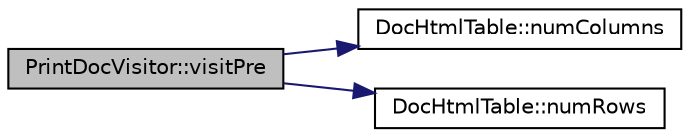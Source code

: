 digraph "PrintDocVisitor::visitPre"
{
 // LATEX_PDF_SIZE
  edge [fontname="Helvetica",fontsize="10",labelfontname="Helvetica",labelfontsize="10"];
  node [fontname="Helvetica",fontsize="10",shape=record];
  rankdir="LR";
  Node1 [label="PrintDocVisitor::visitPre",height=0.2,width=0.4,color="black", fillcolor="grey75", style="filled", fontcolor="black",tooltip=" "];
  Node1 -> Node2 [color="midnightblue",fontsize="10",style="solid",fontname="Helvetica"];
  Node2 [label="DocHtmlTable::numColumns",height=0.2,width=0.4,color="black", fillcolor="white", style="filled",URL="$classDocHtmlTable.html#a8885013add9c26d1ddf36d1412bbd6f9",tooltip=" "];
  Node1 -> Node3 [color="midnightblue",fontsize="10",style="solid",fontname="Helvetica"];
  Node3 [label="DocHtmlTable::numRows",height=0.2,width=0.4,color="black", fillcolor="white", style="filled",URL="$classDocHtmlTable.html#a197727d94413c8a39461bb9008d57390",tooltip=" "];
}
